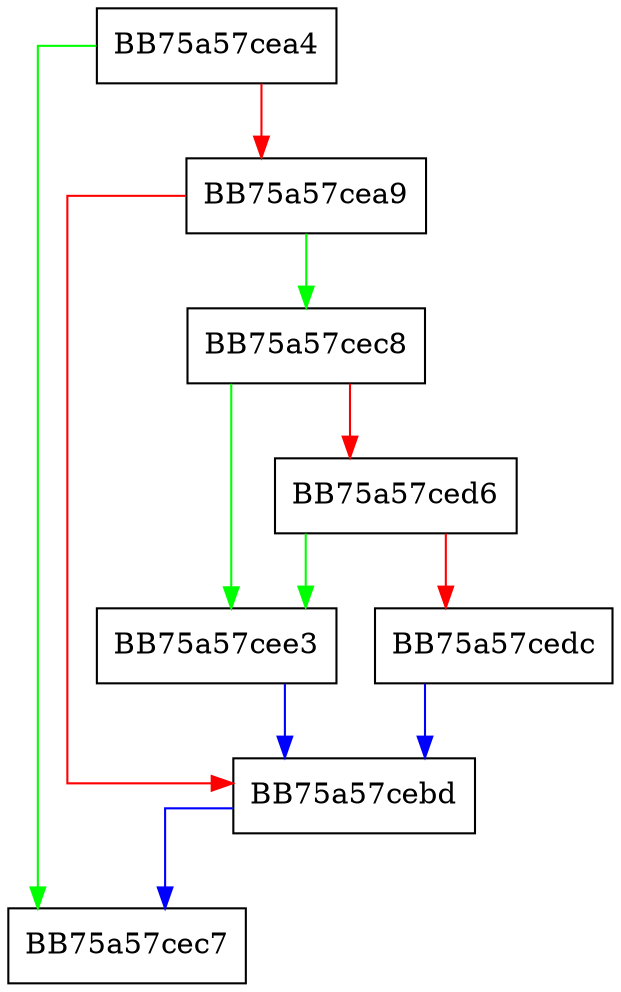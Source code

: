 digraph sqlite3SrcListIndexedBy {
  node [shape="box"];
  graph [splines=ortho];
  BB75a57cea4 -> BB75a57cec7 [color="green"];
  BB75a57cea4 -> BB75a57cea9 [color="red"];
  BB75a57cea9 -> BB75a57cec8 [color="green"];
  BB75a57cea9 -> BB75a57cebd [color="red"];
  BB75a57cebd -> BB75a57cec7 [color="blue"];
  BB75a57cec8 -> BB75a57cee3 [color="green"];
  BB75a57cec8 -> BB75a57ced6 [color="red"];
  BB75a57ced6 -> BB75a57cee3 [color="green"];
  BB75a57ced6 -> BB75a57cedc [color="red"];
  BB75a57cedc -> BB75a57cebd [color="blue"];
  BB75a57cee3 -> BB75a57cebd [color="blue"];
}